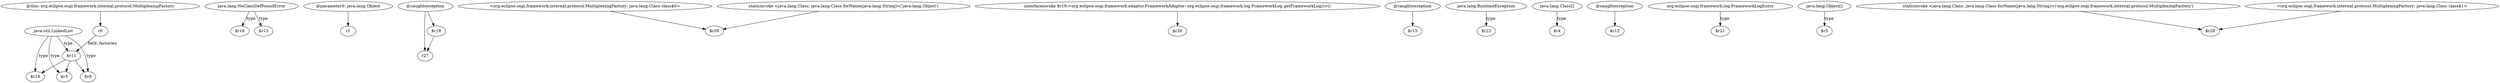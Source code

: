 digraph g {
0[label="java.util.LinkedList"]
1[label="$r11"]
0->1[label="type"]
2[label="java.lang.NoClassDefFoundError"]
3[label="$r16"]
2->3[label="type"]
4[label="@parameter0: java.lang.Object"]
5[label="r1"]
4->5[label=""]
6[label="@caughtexception"]
7[label="r27"]
6->7[label=""]
8[label="<org.eclipse.osgi.framework.internal.protocol.MultiplexingFactory: java.lang.Class class$0>"]
9[label="$r26"]
8->9[label=""]
10[label="staticinvoke <java.lang.Class: java.lang.Class forName(java.lang.String)>('java.lang.Object')"]
10->9[label=""]
11[label="$r19"]
1->11[label=""]
12[label="interfaceinvoke $r19.<org.eclipse.osgi.framework.adaptor.FrameworkAdaptor: org.eclipse.osgi.framework.log.FrameworkLog getFrameworkLog()>()"]
13[label="$r20"]
12->13[label=""]
14[label="@this: org.eclipse.osgi.framework.internal.protocol.MultiplexingFactory"]
15[label="r0"]
14->15[label=""]
16[label="@caughtexception"]
17[label="$r15"]
16->17[label=""]
18[label="java.lang.RuntimeException"]
19[label="$r23"]
18->19[label="type"]
20[label="$r8"]
0->20[label="type"]
21[label="java.lang.Class[]"]
22[label="$r4"]
21->22[label="type"]
23[label="$r3"]
1->23[label=""]
24[label="@caughtexception"]
25[label="$r12"]
24->25[label=""]
26[label="$r18"]
6->26[label=""]
27[label="org.eclipse.osgi.framework.log.FrameworkLogEntry"]
28[label="$r21"]
27->28[label="type"]
0->11[label="type"]
15->1[label="field: factories"]
29[label="$r13"]
2->29[label="type"]
30[label="java.lang.Object[]"]
31[label="$r5"]
30->31[label="type"]
32[label="staticinvoke <java.lang.Class: java.lang.Class forName(java.lang.String)>('org.eclipse.osgi.framework.internal.protocol.MultiplexingFactory')"]
33[label="$r28"]
32->33[label=""]
0->23[label="type"]
26->7[label=""]
34[label="<org.eclipse.osgi.framework.internal.protocol.MultiplexingFactory: java.lang.Class class$1>"]
34->33[label=""]
1->20[label=""]
}